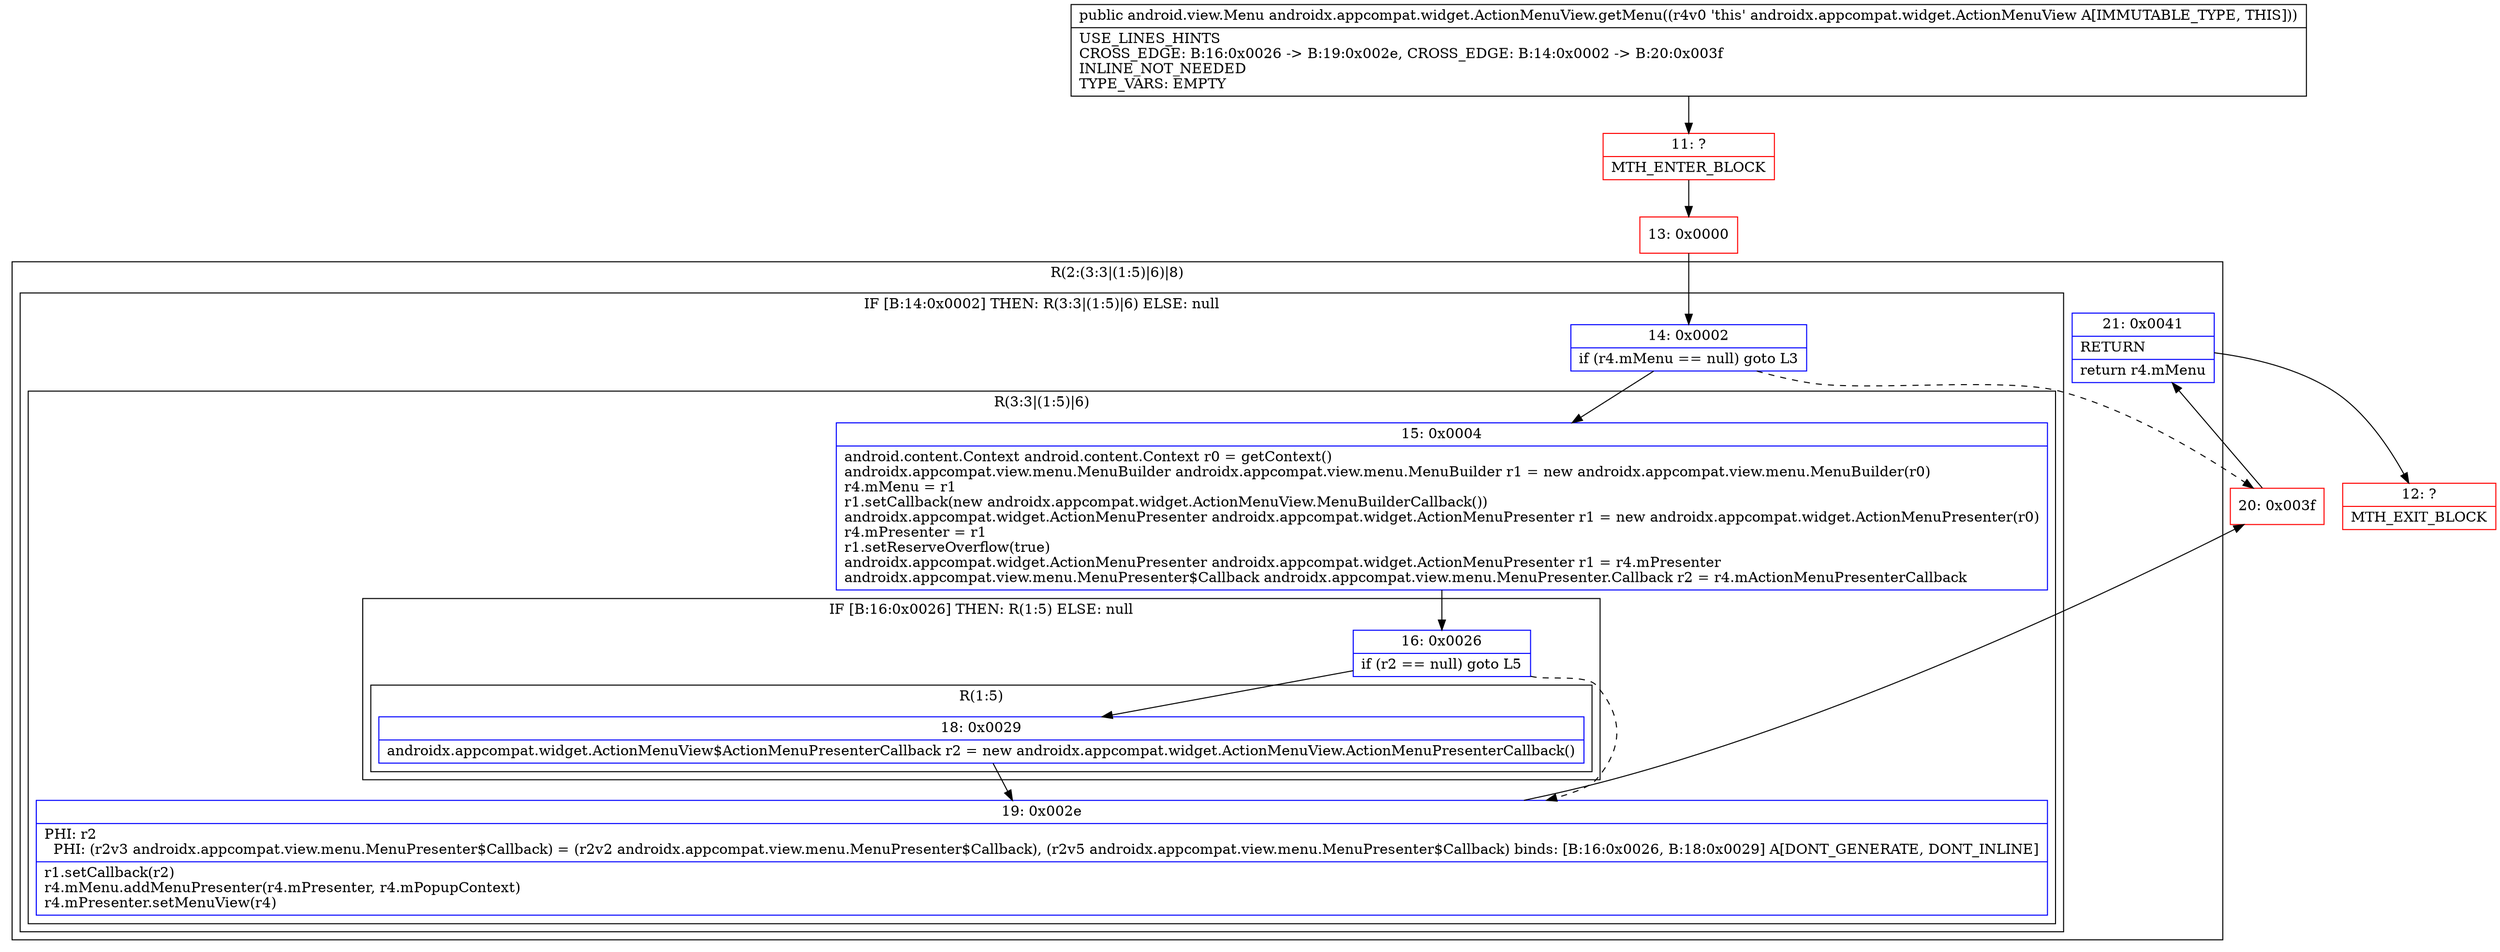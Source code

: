 digraph "CFG forandroidx.appcompat.widget.ActionMenuView.getMenu()Landroid\/view\/Menu;" {
subgraph cluster_Region_1703367092 {
label = "R(2:(3:3|(1:5)|6)|8)";
node [shape=record,color=blue];
subgraph cluster_IfRegion_1242399121 {
label = "IF [B:14:0x0002] THEN: R(3:3|(1:5)|6) ELSE: null";
node [shape=record,color=blue];
Node_14 [shape=record,label="{14\:\ 0x0002|if (r4.mMenu == null) goto L3\l}"];
subgraph cluster_Region_1249662428 {
label = "R(3:3|(1:5)|6)";
node [shape=record,color=blue];
Node_15 [shape=record,label="{15\:\ 0x0004|android.content.Context android.content.Context r0 = getContext()\landroidx.appcompat.view.menu.MenuBuilder androidx.appcompat.view.menu.MenuBuilder r1 = new androidx.appcompat.view.menu.MenuBuilder(r0)\lr4.mMenu = r1\lr1.setCallback(new androidx.appcompat.widget.ActionMenuView.MenuBuilderCallback())\landroidx.appcompat.widget.ActionMenuPresenter androidx.appcompat.widget.ActionMenuPresenter r1 = new androidx.appcompat.widget.ActionMenuPresenter(r0)\lr4.mPresenter = r1\lr1.setReserveOverflow(true)\landroidx.appcompat.widget.ActionMenuPresenter androidx.appcompat.widget.ActionMenuPresenter r1 = r4.mPresenter\landroidx.appcompat.view.menu.MenuPresenter$Callback androidx.appcompat.view.menu.MenuPresenter.Callback r2 = r4.mActionMenuPresenterCallback\l}"];
subgraph cluster_IfRegion_2086008093 {
label = "IF [B:16:0x0026] THEN: R(1:5) ELSE: null";
node [shape=record,color=blue];
Node_16 [shape=record,label="{16\:\ 0x0026|if (r2 == null) goto L5\l}"];
subgraph cluster_Region_688787355 {
label = "R(1:5)";
node [shape=record,color=blue];
Node_18 [shape=record,label="{18\:\ 0x0029|androidx.appcompat.widget.ActionMenuView$ActionMenuPresenterCallback r2 = new androidx.appcompat.widget.ActionMenuView.ActionMenuPresenterCallback()\l}"];
}
}
Node_19 [shape=record,label="{19\:\ 0x002e|PHI: r2 \l  PHI: (r2v3 androidx.appcompat.view.menu.MenuPresenter$Callback) = (r2v2 androidx.appcompat.view.menu.MenuPresenter$Callback), (r2v5 androidx.appcompat.view.menu.MenuPresenter$Callback) binds: [B:16:0x0026, B:18:0x0029] A[DONT_GENERATE, DONT_INLINE]\l|r1.setCallback(r2)\lr4.mMenu.addMenuPresenter(r4.mPresenter, r4.mPopupContext)\lr4.mPresenter.setMenuView(r4)\l}"];
}
}
Node_21 [shape=record,label="{21\:\ 0x0041|RETURN\l|return r4.mMenu\l}"];
}
Node_11 [shape=record,color=red,label="{11\:\ ?|MTH_ENTER_BLOCK\l}"];
Node_13 [shape=record,color=red,label="{13\:\ 0x0000}"];
Node_20 [shape=record,color=red,label="{20\:\ 0x003f}"];
Node_12 [shape=record,color=red,label="{12\:\ ?|MTH_EXIT_BLOCK\l}"];
MethodNode[shape=record,label="{public android.view.Menu androidx.appcompat.widget.ActionMenuView.getMenu((r4v0 'this' androidx.appcompat.widget.ActionMenuView A[IMMUTABLE_TYPE, THIS]))  | USE_LINES_HINTS\lCROSS_EDGE: B:16:0x0026 \-\> B:19:0x002e, CROSS_EDGE: B:14:0x0002 \-\> B:20:0x003f\lINLINE_NOT_NEEDED\lTYPE_VARS: EMPTY\l}"];
MethodNode -> Node_11;Node_14 -> Node_15;
Node_14 -> Node_20[style=dashed];
Node_15 -> Node_16;
Node_16 -> Node_18;
Node_16 -> Node_19[style=dashed];
Node_18 -> Node_19;
Node_19 -> Node_20;
Node_21 -> Node_12;
Node_11 -> Node_13;
Node_13 -> Node_14;
Node_20 -> Node_21;
}

